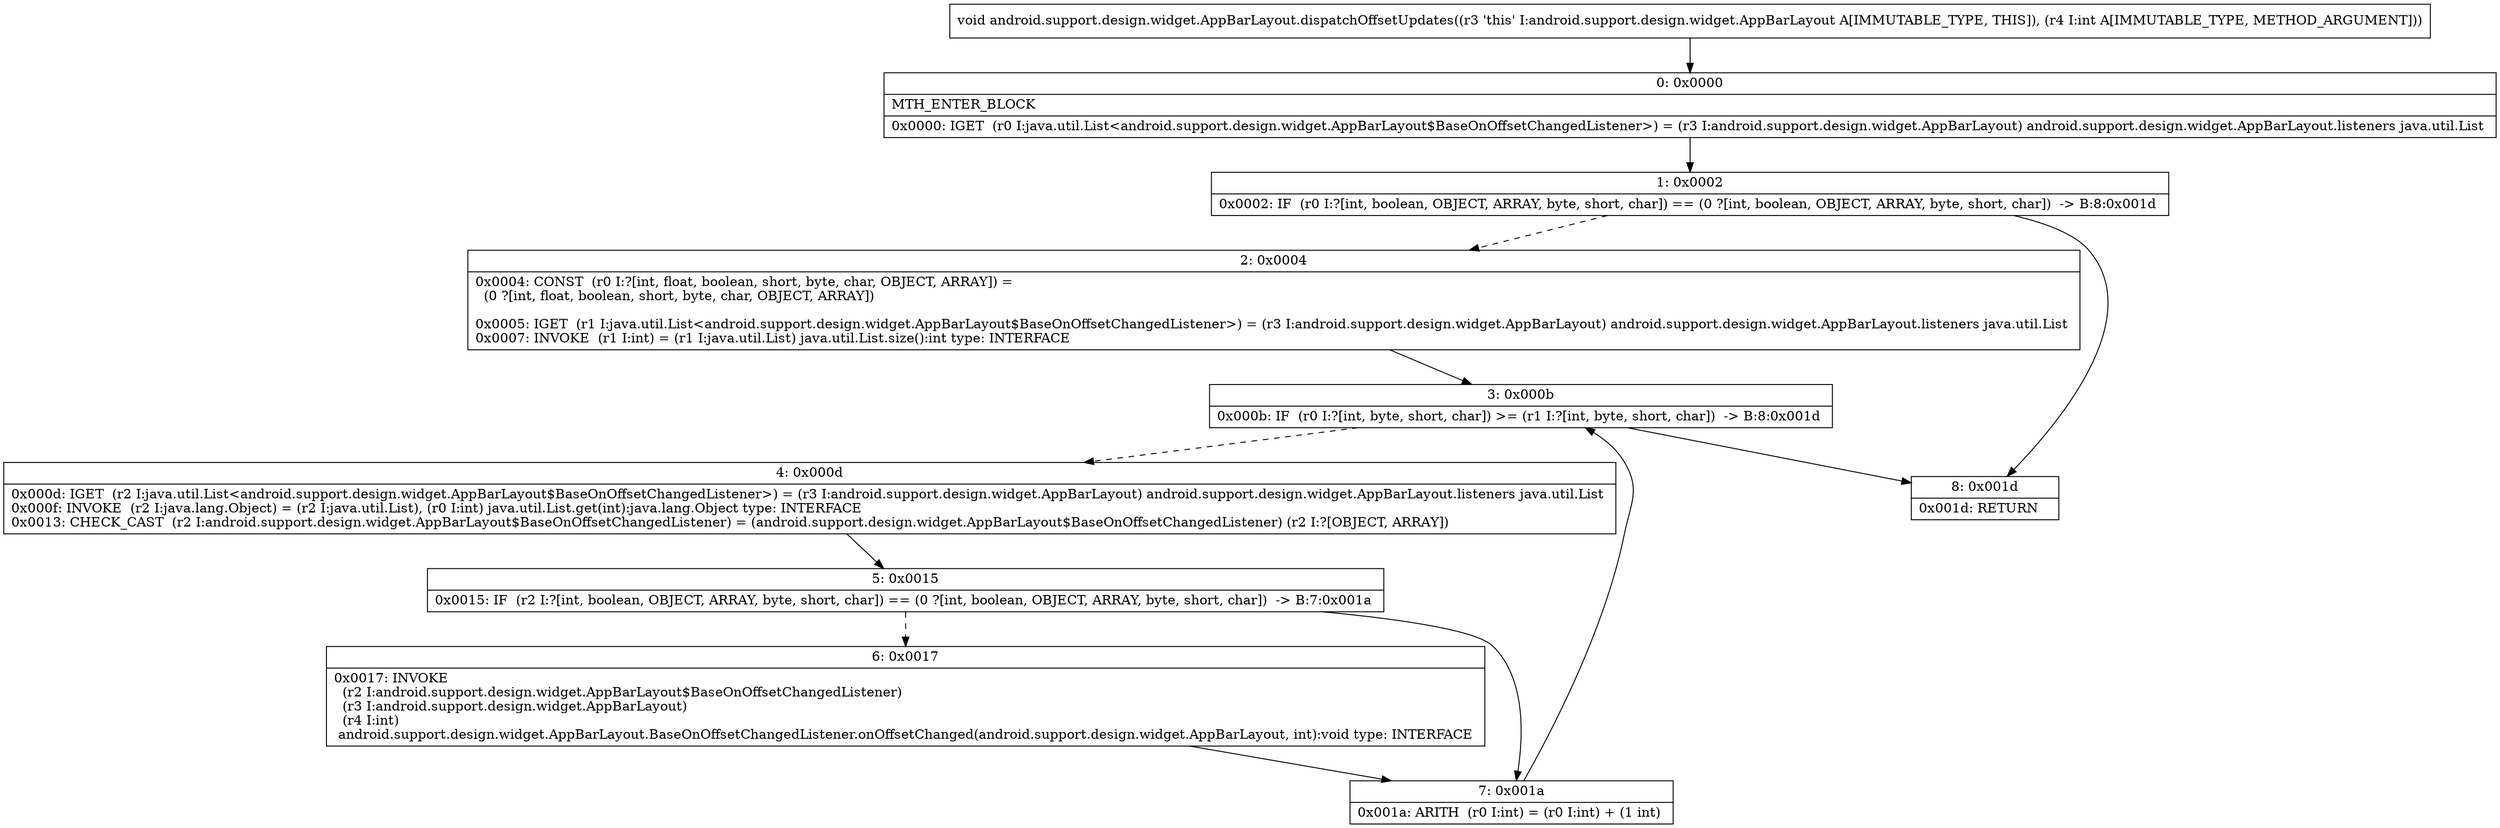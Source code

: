 digraph "CFG forandroid.support.design.widget.AppBarLayout.dispatchOffsetUpdates(I)V" {
Node_0 [shape=record,label="{0\:\ 0x0000|MTH_ENTER_BLOCK\l|0x0000: IGET  (r0 I:java.util.List\<android.support.design.widget.AppBarLayout$BaseOnOffsetChangedListener\>) = (r3 I:android.support.design.widget.AppBarLayout) android.support.design.widget.AppBarLayout.listeners java.util.List \l}"];
Node_1 [shape=record,label="{1\:\ 0x0002|0x0002: IF  (r0 I:?[int, boolean, OBJECT, ARRAY, byte, short, char]) == (0 ?[int, boolean, OBJECT, ARRAY, byte, short, char])  \-\> B:8:0x001d \l}"];
Node_2 [shape=record,label="{2\:\ 0x0004|0x0004: CONST  (r0 I:?[int, float, boolean, short, byte, char, OBJECT, ARRAY]) = \l  (0 ?[int, float, boolean, short, byte, char, OBJECT, ARRAY])\l \l0x0005: IGET  (r1 I:java.util.List\<android.support.design.widget.AppBarLayout$BaseOnOffsetChangedListener\>) = (r3 I:android.support.design.widget.AppBarLayout) android.support.design.widget.AppBarLayout.listeners java.util.List \l0x0007: INVOKE  (r1 I:int) = (r1 I:java.util.List) java.util.List.size():int type: INTERFACE \l}"];
Node_3 [shape=record,label="{3\:\ 0x000b|0x000b: IF  (r0 I:?[int, byte, short, char]) \>= (r1 I:?[int, byte, short, char])  \-\> B:8:0x001d \l}"];
Node_4 [shape=record,label="{4\:\ 0x000d|0x000d: IGET  (r2 I:java.util.List\<android.support.design.widget.AppBarLayout$BaseOnOffsetChangedListener\>) = (r3 I:android.support.design.widget.AppBarLayout) android.support.design.widget.AppBarLayout.listeners java.util.List \l0x000f: INVOKE  (r2 I:java.lang.Object) = (r2 I:java.util.List), (r0 I:int) java.util.List.get(int):java.lang.Object type: INTERFACE \l0x0013: CHECK_CAST  (r2 I:android.support.design.widget.AppBarLayout$BaseOnOffsetChangedListener) = (android.support.design.widget.AppBarLayout$BaseOnOffsetChangedListener) (r2 I:?[OBJECT, ARRAY]) \l}"];
Node_5 [shape=record,label="{5\:\ 0x0015|0x0015: IF  (r2 I:?[int, boolean, OBJECT, ARRAY, byte, short, char]) == (0 ?[int, boolean, OBJECT, ARRAY, byte, short, char])  \-\> B:7:0x001a \l}"];
Node_6 [shape=record,label="{6\:\ 0x0017|0x0017: INVOKE  \l  (r2 I:android.support.design.widget.AppBarLayout$BaseOnOffsetChangedListener)\l  (r3 I:android.support.design.widget.AppBarLayout)\l  (r4 I:int)\l android.support.design.widget.AppBarLayout.BaseOnOffsetChangedListener.onOffsetChanged(android.support.design.widget.AppBarLayout, int):void type: INTERFACE \l}"];
Node_7 [shape=record,label="{7\:\ 0x001a|0x001a: ARITH  (r0 I:int) = (r0 I:int) + (1 int) \l}"];
Node_8 [shape=record,label="{8\:\ 0x001d|0x001d: RETURN   \l}"];
MethodNode[shape=record,label="{void android.support.design.widget.AppBarLayout.dispatchOffsetUpdates((r3 'this' I:android.support.design.widget.AppBarLayout A[IMMUTABLE_TYPE, THIS]), (r4 I:int A[IMMUTABLE_TYPE, METHOD_ARGUMENT])) }"];
MethodNode -> Node_0;
Node_0 -> Node_1;
Node_1 -> Node_2[style=dashed];
Node_1 -> Node_8;
Node_2 -> Node_3;
Node_3 -> Node_4[style=dashed];
Node_3 -> Node_8;
Node_4 -> Node_5;
Node_5 -> Node_6[style=dashed];
Node_5 -> Node_7;
Node_6 -> Node_7;
Node_7 -> Node_3;
}

